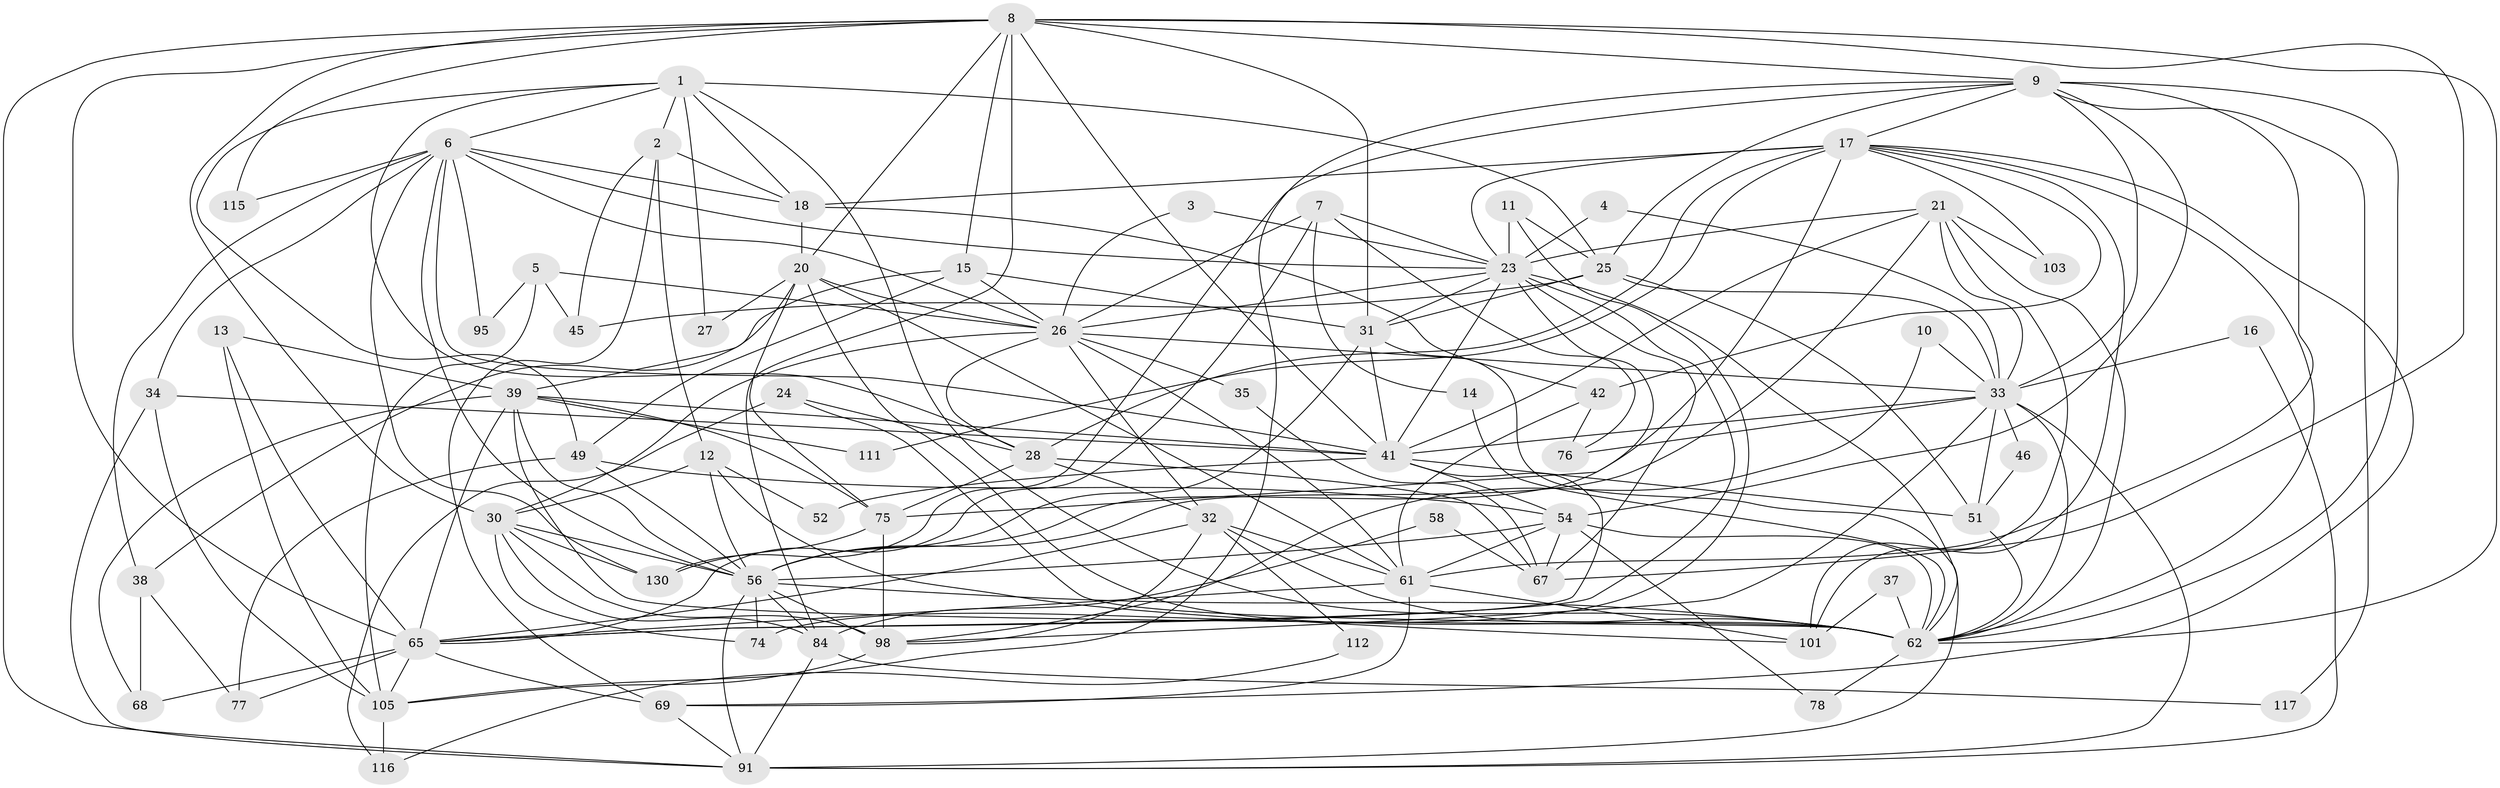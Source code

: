 // original degree distribution, {6: 0.07913669064748201, 5: 0.17985611510791366, 2: 0.17266187050359713, 4: 0.2446043165467626, 3: 0.2446043165467626, 7: 0.06474820143884892, 8: 0.014388489208633094}
// Generated by graph-tools (version 1.1) at 2025/14/03/09/25 04:14:52]
// undirected, 69 vertices, 197 edges
graph export_dot {
graph [start="1"]
  node [color=gray90,style=filled];
  1 [super="+47"];
  2 [super="+89"];
  3;
  4;
  5;
  6 [super="+100+88"];
  7 [super="+122"];
  8 [super="+48+22"];
  9 [super="+85"];
  10;
  11;
  12 [super="+92+120"];
  13;
  14;
  15 [super="+94"];
  16;
  17 [super="+19+123"];
  18 [super="+43"];
  20 [super="+124+71"];
  21 [super="+59"];
  23 [super="+127+53+90"];
  24;
  25 [super="+29"];
  26 [super="+40+44"];
  27;
  28 [super="+96"];
  30 [super="+70"];
  31 [super="+36"];
  32 [super="+64+121"];
  33 [super="+63+139+113"];
  34 [super="+73"];
  35;
  37;
  38;
  39 [super="+50"];
  41 [super="+82"];
  42;
  45;
  46;
  49;
  51;
  52;
  54 [super="+97+83"];
  56 [super="+125+72+57"];
  58;
  61 [super="+87"];
  62 [super="+86+80+81"];
  65 [super="+110+66"];
  67;
  68;
  69;
  74 [super="+129+128"];
  75 [super="+93"];
  76;
  77;
  78;
  84 [super="+99"];
  91 [super="+119"];
  95;
  98 [super="+118"];
  101 [super="+108"];
  103;
  105 [super="+132"];
  111;
  112;
  115;
  116;
  117;
  130;
  1 -- 6;
  1 -- 28;
  1 -- 25;
  1 -- 18;
  1 -- 27;
  1 -- 62;
  1 -- 49;
  1 -- 2;
  2 -- 69;
  2 -- 18;
  2 -- 45;
  2 -- 12;
  3 -- 23;
  3 -- 26;
  4 -- 23;
  4 -- 33;
  5 -- 105;
  5 -- 45;
  5 -- 95;
  5 -- 26;
  6 -- 18;
  6 -- 130;
  6 -- 23;
  6 -- 34;
  6 -- 115;
  6 -- 38;
  6 -- 41;
  6 -- 26;
  6 -- 95;
  6 -- 56;
  7 -- 76;
  7 -- 65;
  7 -- 14;
  7 -- 23;
  7 -- 26;
  8 -- 20;
  8 -- 31 [weight=2];
  8 -- 65;
  8 -- 115;
  8 -- 9;
  8 -- 91;
  8 -- 15;
  8 -- 84;
  8 -- 67;
  8 -- 41;
  8 -- 30;
  8 -- 62;
  9 -- 130;
  9 -- 105;
  9 -- 17;
  9 -- 33;
  9 -- 117;
  9 -- 54;
  9 -- 62;
  9 -- 61;
  9 -- 25;
  10 -- 98;
  10 -- 33;
  11 -- 25;
  11 -- 74;
  11 -- 23;
  12 -- 30;
  12 -- 52;
  12 -- 101;
  12 -- 56;
  13 -- 65;
  13 -- 105;
  13 -- 39;
  14 -- 62;
  15 -- 31;
  15 -- 38;
  15 -- 49;
  15 -- 26;
  16 -- 33;
  16 -- 91;
  17 -- 101;
  17 -- 69;
  17 -- 103;
  17 -- 42;
  17 -- 111;
  17 -- 18 [weight=2];
  17 -- 23;
  17 -- 62;
  17 -- 28;
  17 -- 75;
  18 -- 42;
  18 -- 20;
  20 -- 27;
  20 -- 26;
  20 -- 75;
  20 -- 62;
  20 -- 61;
  20 -- 39;
  21 -- 41;
  21 -- 101;
  21 -- 103;
  21 -- 33;
  21 -- 56;
  21 -- 62;
  21 -- 23;
  23 -- 56;
  23 -- 65;
  23 -- 67;
  23 -- 41;
  23 -- 26;
  23 -- 62;
  23 -- 31;
  24 -- 116;
  24 -- 62;
  24 -- 28;
  25 -- 31;
  25 -- 45;
  25 -- 51;
  25 -- 33;
  26 -- 35;
  26 -- 61;
  26 -- 30;
  26 -- 33;
  26 -- 28;
  26 -- 32;
  28 -- 32;
  28 -- 67;
  28 -- 75;
  30 -- 84;
  30 -- 98;
  30 -- 130;
  30 -- 74;
  30 -- 56;
  31 -- 56;
  31 -- 41;
  31 -- 91;
  32 -- 112;
  32 -- 65 [weight=2];
  32 -- 61;
  32 -- 98;
  32 -- 62;
  33 -- 91;
  33 -- 46;
  33 -- 98;
  33 -- 76;
  33 -- 51;
  33 -- 62;
  33 -- 41;
  34 -- 41;
  34 -- 105;
  34 -- 91;
  35 -- 67;
  37 -- 101;
  37 -- 62 [weight=2];
  38 -- 68;
  38 -- 77;
  39 -- 111;
  39 -- 62;
  39 -- 56;
  39 -- 65;
  39 -- 68;
  39 -- 75;
  39 -- 41;
  41 -- 65;
  41 -- 51;
  41 -- 52 [weight=2];
  41 -- 54;
  42 -- 76;
  42 -- 61;
  46 -- 51;
  49 -- 54;
  49 -- 77;
  49 -- 56;
  51 -- 62;
  54 -- 67;
  54 -- 78;
  54 -- 61;
  54 -- 56;
  54 -- 62;
  56 -- 91;
  56 -- 74 [weight=2];
  56 -- 84;
  56 -- 98 [weight=2];
  56 -- 62;
  58 -- 84;
  58 -- 67;
  61 -- 65;
  61 -- 69;
  61 -- 101;
  62 -- 78;
  65 -- 68;
  65 -- 69;
  65 -- 105;
  65 -- 77;
  69 -- 91;
  75 -- 98;
  75 -- 130;
  84 -- 117;
  84 -- 91;
  98 -- 105;
  105 -- 116;
  112 -- 116;
}
